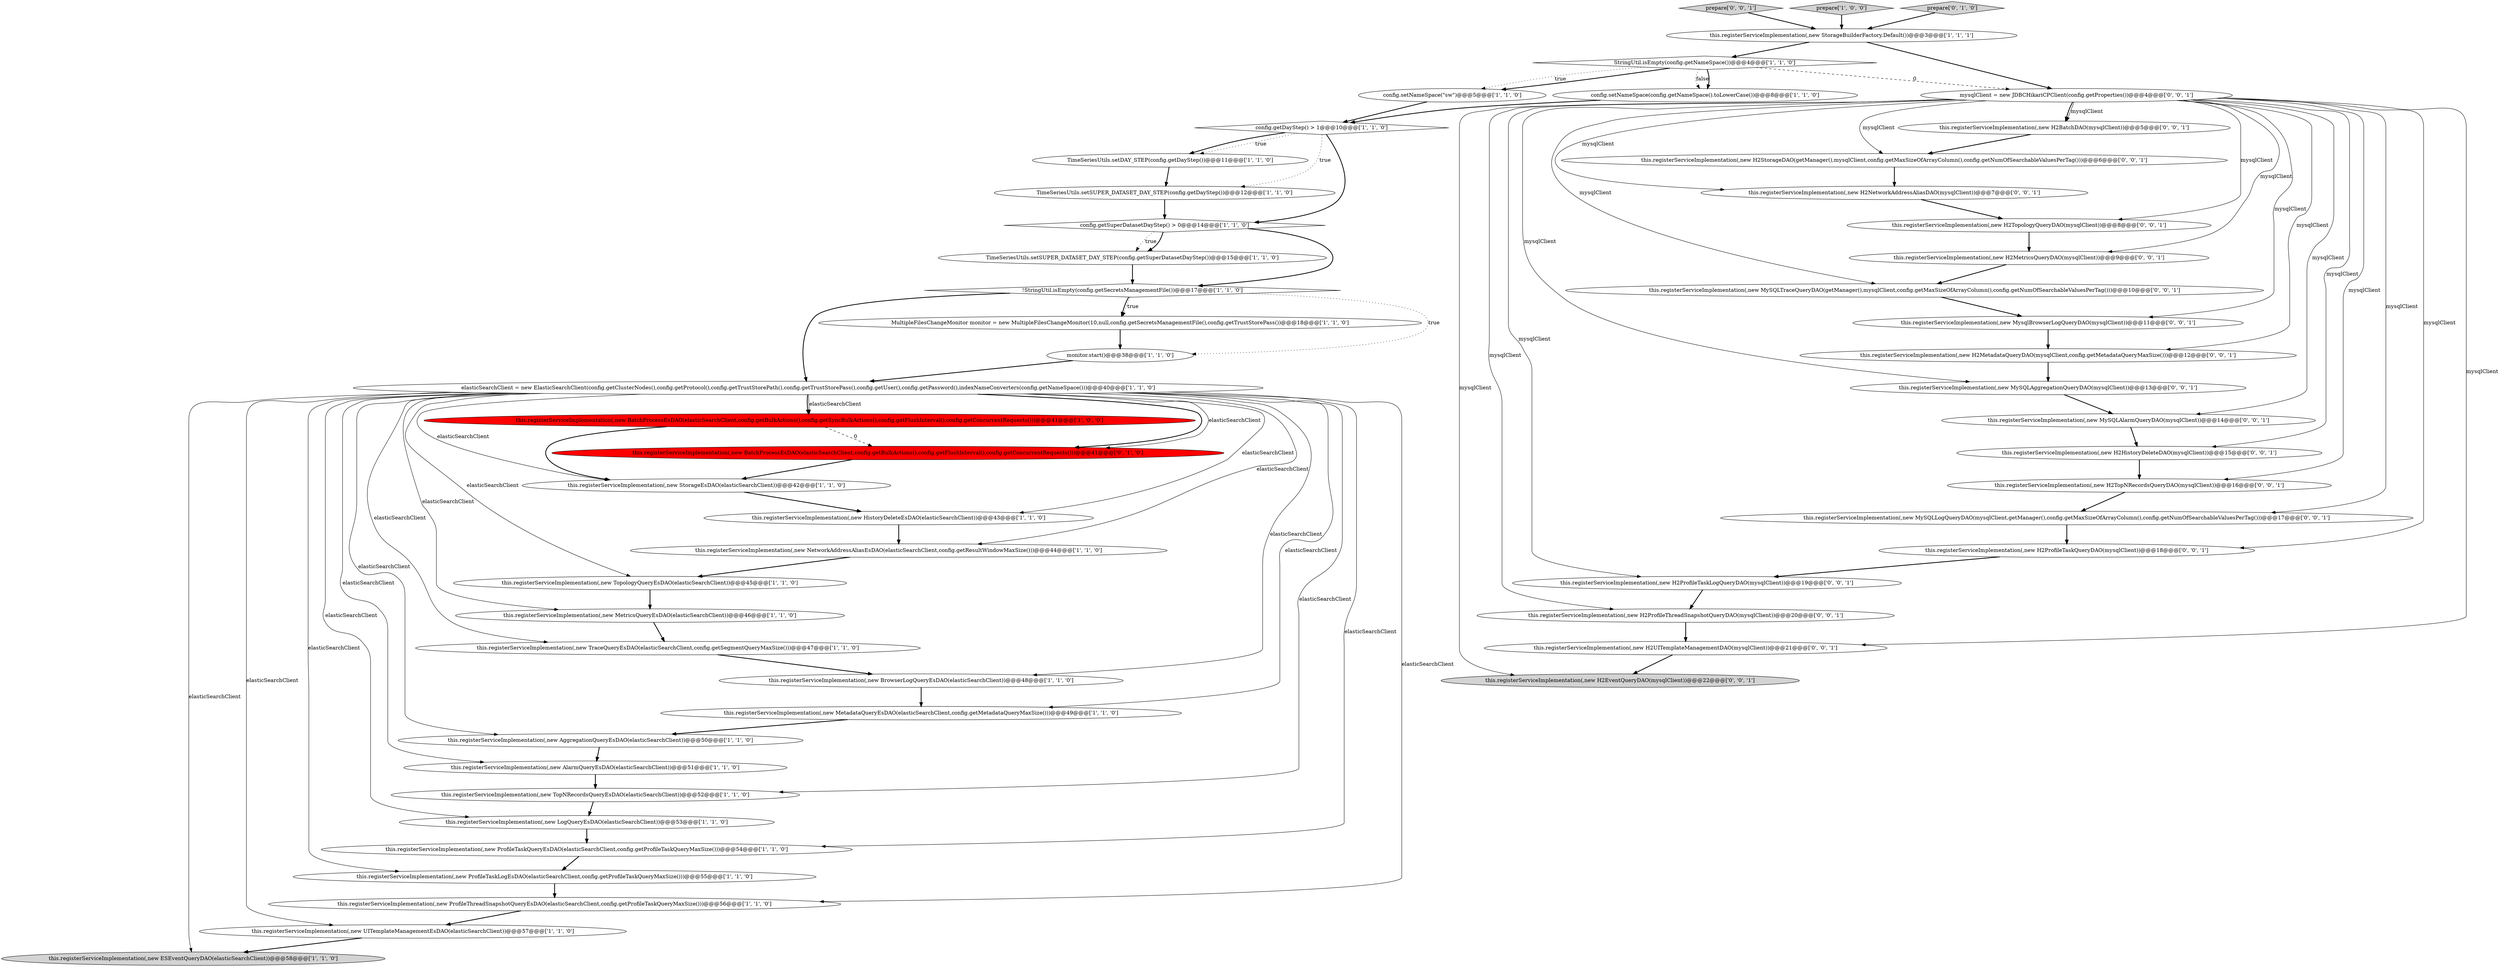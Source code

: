 digraph {
9 [style = filled, label = "this.registerServiceImplementation(,new StorageEsDAO(elasticSearchClient))@@@42@@@['1', '1', '0']", fillcolor = white, shape = ellipse image = "AAA0AAABBB1BBB"];
14 [style = filled, label = "this.registerServiceImplementation(,new NetworkAddressAliasEsDAO(elasticSearchClient,config.getResultWindowMaxSize()))@@@44@@@['1', '1', '0']", fillcolor = white, shape = ellipse image = "AAA0AAABBB1BBB"];
5 [style = filled, label = "TimeSeriesUtils.setSUPER_DATASET_DAY_STEP(config.getSuperDatasetDayStep())@@@15@@@['1', '1', '0']", fillcolor = white, shape = ellipse image = "AAA0AAABBB1BBB"];
19 [style = filled, label = "TimeSeriesUtils.setDAY_STEP(config.getDayStep())@@@11@@@['1', '1', '0']", fillcolor = white, shape = ellipse image = "AAA0AAABBB1BBB"];
50 [style = filled, label = "this.registerServiceImplementation(,new MySQLAlarmQueryDAO(mysqlClient))@@@14@@@['0', '0', '1']", fillcolor = white, shape = ellipse image = "AAA0AAABBB3BBB"];
22 [style = filled, label = "this.registerServiceImplementation(,new ProfileThreadSnapshotQueryEsDAO(elasticSearchClient,config.getProfileTaskQueryMaxSize()))@@@56@@@['1', '1', '0']", fillcolor = white, shape = ellipse image = "AAA0AAABBB1BBB"];
12 [style = filled, label = "this.registerServiceImplementation(,new TopologyQueryEsDAO(elasticSearchClient))@@@45@@@['1', '1', '0']", fillcolor = white, shape = ellipse image = "AAA0AAABBB1BBB"];
26 [style = filled, label = "this.registerServiceImplementation(,new BrowserLogQueryEsDAO(elasticSearchClient))@@@48@@@['1', '1', '0']", fillcolor = white, shape = ellipse image = "AAA0AAABBB1BBB"];
46 [style = filled, label = "prepare['0', '0', '1']", fillcolor = lightgray, shape = diamond image = "AAA0AAABBB3BBB"];
10 [style = filled, label = "this.registerServiceImplementation(,new TopNRecordsQueryEsDAO(elasticSearchClient))@@@52@@@['1', '1', '0']", fillcolor = white, shape = ellipse image = "AAA0AAABBB1BBB"];
34 [style = filled, label = "this.registerServiceImplementation(,new MySQLAggregationQueryDAO(mysqlClient))@@@13@@@['0', '0', '1']", fillcolor = white, shape = ellipse image = "AAA0AAABBB3BBB"];
44 [style = filled, label = "this.registerServiceImplementation(,new H2ProfileTaskLogQueryDAO(mysqlClient))@@@19@@@['0', '0', '1']", fillcolor = white, shape = ellipse image = "AAA0AAABBB3BBB"];
36 [style = filled, label = "this.registerServiceImplementation(,new H2TopologyQueryDAO(mysqlClient))@@@8@@@['0', '0', '1']", fillcolor = white, shape = ellipse image = "AAA0AAABBB3BBB"];
18 [style = filled, label = "StringUtil.isEmpty(config.getNameSpace())@@@4@@@['1', '1', '0']", fillcolor = white, shape = diamond image = "AAA0AAABBB1BBB"];
16 [style = filled, label = "this.registerServiceImplementation(,new AlarmQueryEsDAO(elasticSearchClient))@@@51@@@['1', '1', '0']", fillcolor = white, shape = ellipse image = "AAA0AAABBB1BBB"];
0 [style = filled, label = "this.registerServiceImplementation(,new MetadataQueryEsDAO(elasticSearchClient,config.getMetadataQueryMaxSize()))@@@49@@@['1', '1', '0']", fillcolor = white, shape = ellipse image = "AAA0AAABBB1BBB"];
52 [style = filled, label = "this.registerServiceImplementation(,new H2TopNRecordsQueryDAO(mysqlClient))@@@16@@@['0', '0', '1']", fillcolor = white, shape = ellipse image = "AAA0AAABBB3BBB"];
4 [style = filled, label = "!StringUtil.isEmpty(config.getSecretsManagementFile())@@@17@@@['1', '1', '0']", fillcolor = white, shape = diamond image = "AAA0AAABBB1BBB"];
21 [style = filled, label = "this.registerServiceImplementation(,new AggregationQueryEsDAO(elasticSearchClient))@@@50@@@['1', '1', '0']", fillcolor = white, shape = ellipse image = "AAA0AAABBB1BBB"];
30 [style = filled, label = "this.registerServiceImplementation(,new BatchProcessEsDAO(elasticSearchClient,config.getBulkActions(),config.getSyncBulkActions(),config.getFlushInterval(),config.getConcurrentRequests()))@@@41@@@['1', '0', '0']", fillcolor = red, shape = ellipse image = "AAA1AAABBB1BBB"];
42 [style = filled, label = "this.registerServiceImplementation(,new H2EventQueryDAO(mysqlClient))@@@22@@@['0', '0', '1']", fillcolor = lightgray, shape = ellipse image = "AAA0AAABBB3BBB"];
45 [style = filled, label = "this.registerServiceImplementation(,new H2MetricsQueryDAO(mysqlClient))@@@9@@@['0', '0', '1']", fillcolor = white, shape = ellipse image = "AAA0AAABBB3BBB"];
48 [style = filled, label = "this.registerServiceImplementation(,new H2MetadataQueryDAO(mysqlClient,config.getMetadataQueryMaxSize()))@@@12@@@['0', '0', '1']", fillcolor = white, shape = ellipse image = "AAA0AAABBB3BBB"];
3 [style = filled, label = "this.registerServiceImplementation(,new HistoryDeleteEsDAO(elasticSearchClient))@@@43@@@['1', '1', '0']", fillcolor = white, shape = ellipse image = "AAA0AAABBB1BBB"];
1 [style = filled, label = "this.registerServiceImplementation(,new MetricsQueryEsDAO(elasticSearchClient))@@@46@@@['1', '1', '0']", fillcolor = white, shape = ellipse image = "AAA0AAABBB1BBB"];
2 [style = filled, label = "elasticSearchClient = new ElasticSearchClient(config.getClusterNodes(),config.getProtocol(),config.getTrustStorePath(),config.getTrustStorePass(),config.getUser(),config.getPassword(),indexNameConverters(config.getNameSpace()))@@@40@@@['1', '1', '0']", fillcolor = white, shape = ellipse image = "AAA0AAABBB1BBB"];
49 [style = filled, label = "this.registerServiceImplementation(,new MySQLLogQueryDAO(mysqlClient,getManager(),config.getMaxSizeOfArrayColumn(),config.getNumOfSearchableValuesPerTag()))@@@17@@@['0', '0', '1']", fillcolor = white, shape = ellipse image = "AAA0AAABBB3BBB"];
24 [style = filled, label = "config.setNameSpace(\"sw\")@@@5@@@['1', '1', '0']", fillcolor = white, shape = ellipse image = "AAA0AAABBB1BBB"];
38 [style = filled, label = "this.registerServiceImplementation(,new MySQLTraceQueryDAO(getManager(),mysqlClient,config.getMaxSizeOfArrayColumn(),config.getNumOfSearchableValuesPerTag()))@@@10@@@['0', '0', '1']", fillcolor = white, shape = ellipse image = "AAA0AAABBB3BBB"];
29 [style = filled, label = "monitor.start()@@@38@@@['1', '1', '0']", fillcolor = white, shape = ellipse image = "AAA0AAABBB1BBB"];
17 [style = filled, label = "this.registerServiceImplementation(,new TraceQueryEsDAO(elasticSearchClient,config.getSegmentQueryMaxSize()))@@@47@@@['1', '1', '0']", fillcolor = white, shape = ellipse image = "AAA0AAABBB1BBB"];
8 [style = filled, label = "TimeSeriesUtils.setSUPER_DATASET_DAY_STEP(config.getDayStep())@@@12@@@['1', '1', '0']", fillcolor = white, shape = ellipse image = "AAA0AAABBB1BBB"];
27 [style = filled, label = "config.setNameSpace(config.getNameSpace().toLowerCase())@@@8@@@['1', '1', '0']", fillcolor = white, shape = ellipse image = "AAA0AAABBB1BBB"];
13 [style = filled, label = "this.registerServiceImplementation(,new LogQueryEsDAO(elasticSearchClient))@@@53@@@['1', '1', '0']", fillcolor = white, shape = ellipse image = "AAA0AAABBB1BBB"];
28 [style = filled, label = "MultipleFilesChangeMonitor monitor = new MultipleFilesChangeMonitor(10,null,config.getSecretsManagementFile(),config.getTrustStorePass())@@@18@@@['1', '1', '0']", fillcolor = white, shape = ellipse image = "AAA0AAABBB1BBB"];
37 [style = filled, label = "mysqlClient = new JDBCHikariCPClient(config.getProperties())@@@4@@@['0', '0', '1']", fillcolor = white, shape = ellipse image = "AAA0AAABBB3BBB"];
41 [style = filled, label = "this.registerServiceImplementation(,new H2NetworkAddressAliasDAO(mysqlClient))@@@7@@@['0', '0', '1']", fillcolor = white, shape = ellipse image = "AAA0AAABBB3BBB"];
47 [style = filled, label = "this.registerServiceImplementation(,new H2BatchDAO(mysqlClient))@@@5@@@['0', '0', '1']", fillcolor = white, shape = ellipse image = "AAA0AAABBB3BBB"];
20 [style = filled, label = "config.getSuperDatasetDayStep() > 0@@@14@@@['1', '1', '0']", fillcolor = white, shape = diamond image = "AAA0AAABBB1BBB"];
31 [style = filled, label = "prepare['1', '0', '0']", fillcolor = lightgray, shape = diamond image = "AAA0AAABBB1BBB"];
32 [style = filled, label = "this.registerServiceImplementation(,new BatchProcessEsDAO(elasticSearchClient,config.getBulkActions(),config.getFlushInterval(),config.getConcurrentRequests()))@@@41@@@['0', '1', '0']", fillcolor = red, shape = ellipse image = "AAA1AAABBB2BBB"];
15 [style = filled, label = "this.registerServiceImplementation(,new StorageBuilderFactory.Default())@@@3@@@['1', '1', '1']", fillcolor = white, shape = ellipse image = "AAA0AAABBB1BBB"];
6 [style = filled, label = "this.registerServiceImplementation(,new ESEventQueryDAO(elasticSearchClient))@@@58@@@['1', '1', '0']", fillcolor = lightgray, shape = ellipse image = "AAA0AAABBB1BBB"];
53 [style = filled, label = "this.registerServiceImplementation(,new H2ProfileTaskQueryDAO(mysqlClient))@@@18@@@['0', '0', '1']", fillcolor = white, shape = ellipse image = "AAA0AAABBB3BBB"];
40 [style = filled, label = "this.registerServiceImplementation(,new H2HistoryDeleteDAO(mysqlClient))@@@15@@@['0', '0', '1']", fillcolor = white, shape = ellipse image = "AAA0AAABBB3BBB"];
43 [style = filled, label = "this.registerServiceImplementation(,new H2UITemplateManagementDAO(mysqlClient))@@@21@@@['0', '0', '1']", fillcolor = white, shape = ellipse image = "AAA0AAABBB3BBB"];
11 [style = filled, label = "this.registerServiceImplementation(,new UITemplateManagementEsDAO(elasticSearchClient))@@@57@@@['1', '1', '0']", fillcolor = white, shape = ellipse image = "AAA0AAABBB1BBB"];
51 [style = filled, label = "this.registerServiceImplementation(,new H2StorageDAO(getManager(),mysqlClient,config.getMaxSizeOfArrayColumn(),config.getNumOfSearchableValuesPerTag()))@@@6@@@['0', '0', '1']", fillcolor = white, shape = ellipse image = "AAA0AAABBB3BBB"];
7 [style = filled, label = "this.registerServiceImplementation(,new ProfileTaskQueryEsDAO(elasticSearchClient,config.getProfileTaskQueryMaxSize()))@@@54@@@['1', '1', '0']", fillcolor = white, shape = ellipse image = "AAA0AAABBB1BBB"];
33 [style = filled, label = "prepare['0', '1', '0']", fillcolor = lightgray, shape = diamond image = "AAA0AAABBB2BBB"];
25 [style = filled, label = "config.getDayStep() > 1@@@10@@@['1', '1', '0']", fillcolor = white, shape = diamond image = "AAA0AAABBB1BBB"];
23 [style = filled, label = "this.registerServiceImplementation(,new ProfileTaskLogEsDAO(elasticSearchClient,config.getProfileTaskQueryMaxSize()))@@@55@@@['1', '1', '0']", fillcolor = white, shape = ellipse image = "AAA0AAABBB1BBB"];
39 [style = filled, label = "this.registerServiceImplementation(,new MysqlBrowserLogQueryDAO(mysqlClient))@@@11@@@['0', '0', '1']", fillcolor = white, shape = ellipse image = "AAA0AAABBB3BBB"];
35 [style = filled, label = "this.registerServiceImplementation(,new H2ProfileThreadSnapshotQueryDAO(mysqlClient))@@@20@@@['0', '0', '1']", fillcolor = white, shape = ellipse image = "AAA0AAABBB3BBB"];
2->10 [style = solid, label="elasticSearchClient"];
37->35 [style = solid, label="mysqlClient"];
46->15 [style = bold, label=""];
44->35 [style = bold, label=""];
37->49 [style = solid, label="mysqlClient"];
43->42 [style = bold, label=""];
53->44 [style = bold, label=""];
35->43 [style = bold, label=""];
34->50 [style = bold, label=""];
38->39 [style = bold, label=""];
30->32 [style = dashed, label="0"];
37->36 [style = solid, label="mysqlClient"];
29->2 [style = bold, label=""];
23->22 [style = bold, label=""];
8->20 [style = bold, label=""];
37->44 [style = solid, label="mysqlClient"];
45->38 [style = bold, label=""];
47->51 [style = bold, label=""];
25->19 [style = bold, label=""];
21->16 [style = bold, label=""];
2->12 [style = solid, label="elasticSearchClient"];
2->21 [style = solid, label="elasticSearchClient"];
2->32 [style = bold, label=""];
25->19 [style = dotted, label="true"];
37->51 [style = solid, label="mysqlClient"];
48->34 [style = bold, label=""];
27->25 [style = bold, label=""];
37->52 [style = solid, label="mysqlClient"];
33->15 [style = bold, label=""];
40->52 [style = bold, label=""];
0->21 [style = bold, label=""];
4->2 [style = bold, label=""];
12->1 [style = bold, label=""];
37->47 [style = solid, label="mysqlClient"];
1->17 [style = bold, label=""];
4->28 [style = dotted, label="true"];
2->14 [style = solid, label="elasticSearchClient"];
37->42 [style = solid, label="mysqlClient"];
20->5 [style = dotted, label="true"];
26->0 [style = bold, label=""];
18->27 [style = dotted, label="false"];
2->22 [style = solid, label="elasticSearchClient"];
2->1 [style = solid, label="elasticSearchClient"];
7->23 [style = bold, label=""];
18->37 [style = dashed, label="0"];
37->53 [style = solid, label="mysqlClient"];
2->26 [style = solid, label="elasticSearchClient"];
37->45 [style = solid, label="mysqlClient"];
22->11 [style = bold, label=""];
25->8 [style = dotted, label="true"];
37->47 [style = bold, label=""];
28->29 [style = bold, label=""];
18->24 [style = bold, label=""];
2->6 [style = solid, label="elasticSearchClient"];
18->24 [style = dotted, label="true"];
30->9 [style = bold, label=""];
4->29 [style = dotted, label="true"];
32->9 [style = bold, label=""];
2->3 [style = solid, label="elasticSearchClient"];
25->20 [style = bold, label=""];
41->36 [style = bold, label=""];
10->13 [style = bold, label=""];
2->17 [style = solid, label="elasticSearchClient"];
24->25 [style = bold, label=""];
37->41 [style = solid, label="mysqlClient"];
5->4 [style = bold, label=""];
37->39 [style = solid, label="mysqlClient"];
2->13 [style = solid, label="elasticSearchClient"];
9->3 [style = bold, label=""];
2->0 [style = solid, label="elasticSearchClient"];
37->40 [style = solid, label="mysqlClient"];
37->34 [style = solid, label="mysqlClient"];
15->37 [style = bold, label=""];
2->7 [style = solid, label="elasticSearchClient"];
37->43 [style = solid, label="mysqlClient"];
17->26 [style = bold, label=""];
39->48 [style = bold, label=""];
2->9 [style = solid, label="elasticSearchClient"];
16->10 [style = bold, label=""];
52->49 [style = bold, label=""];
11->6 [style = bold, label=""];
3->14 [style = bold, label=""];
2->32 [style = solid, label="elasticSearchClient"];
15->18 [style = bold, label=""];
31->15 [style = bold, label=""];
37->50 [style = solid, label="mysqlClient"];
4->28 [style = bold, label=""];
19->8 [style = bold, label=""];
2->23 [style = solid, label="elasticSearchClient"];
20->4 [style = bold, label=""];
20->5 [style = bold, label=""];
2->11 [style = solid, label="elasticSearchClient"];
49->53 [style = bold, label=""];
2->16 [style = solid, label="elasticSearchClient"];
18->27 [style = bold, label=""];
37->38 [style = solid, label="mysqlClient"];
13->7 [style = bold, label=""];
14->12 [style = bold, label=""];
50->40 [style = bold, label=""];
37->48 [style = solid, label="mysqlClient"];
36->45 [style = bold, label=""];
2->30 [style = bold, label=""];
51->41 [style = bold, label=""];
2->30 [style = solid, label="elasticSearchClient"];
}
